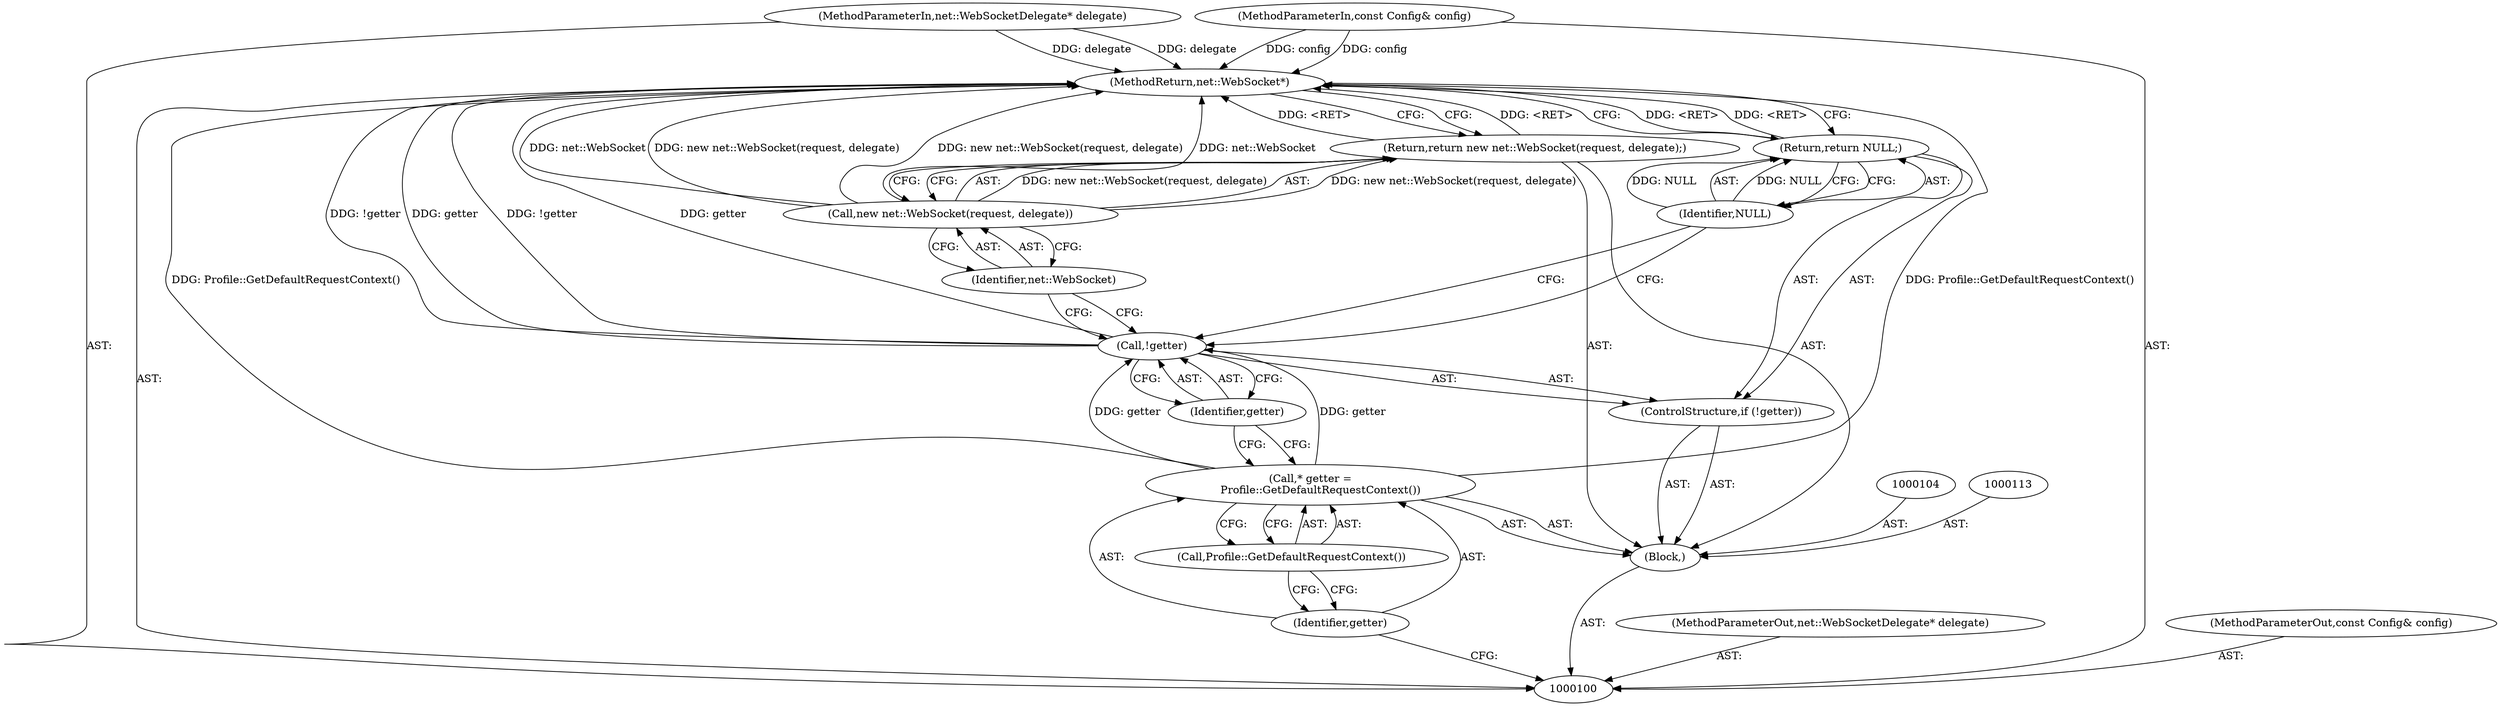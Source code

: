 digraph "0_Chrome_511d0a0a31a54e0cc0f15cb1b977dc9f9b20f0d3" {
"1000117" [label="(MethodReturn,net::WebSocket*)"];
"1000115" [label="(Call,new net::WebSocket(request, delegate))"];
"1000116" [label="(Identifier,net::WebSocket)"];
"1000114" [label="(Return,return new net::WebSocket(request, delegate);)"];
"1000102" [label="(MethodParameterIn,net::WebSocketDelegate* delegate)"];
"1000143" [label="(MethodParameterOut,net::WebSocketDelegate* delegate)"];
"1000101" [label="(MethodParameterIn,const Config& config)"];
"1000142" [label="(MethodParameterOut,const Config& config)"];
"1000103" [label="(Block,)"];
"1000105" [label="(Call,* getter =\n      Profile::GetDefaultRequestContext())"];
"1000106" [label="(Identifier,getter)"];
"1000107" [label="(Call,Profile::GetDefaultRequestContext())"];
"1000108" [label="(ControlStructure,if (!getter))"];
"1000109" [label="(Call,!getter)"];
"1000110" [label="(Identifier,getter)"];
"1000112" [label="(Identifier,NULL)"];
"1000111" [label="(Return,return NULL;)"];
"1000117" -> "1000100"  [label="AST: "];
"1000117" -> "1000111"  [label="CFG: "];
"1000117" -> "1000114"  [label="CFG: "];
"1000111" -> "1000117"  [label="DDG: <RET>"];
"1000105" -> "1000117"  [label="DDG: Profile::GetDefaultRequestContext()"];
"1000115" -> "1000117"  [label="DDG: new net::WebSocket(request, delegate)"];
"1000115" -> "1000117"  [label="DDG: net::WebSocket"];
"1000102" -> "1000117"  [label="DDG: delegate"];
"1000109" -> "1000117"  [label="DDG: !getter"];
"1000109" -> "1000117"  [label="DDG: getter"];
"1000101" -> "1000117"  [label="DDG: config"];
"1000114" -> "1000117"  [label="DDG: <RET>"];
"1000115" -> "1000114"  [label="AST: "];
"1000115" -> "1000116"  [label="CFG: "];
"1000116" -> "1000115"  [label="AST: "];
"1000114" -> "1000115"  [label="CFG: "];
"1000115" -> "1000117"  [label="DDG: new net::WebSocket(request, delegate)"];
"1000115" -> "1000117"  [label="DDG: net::WebSocket"];
"1000115" -> "1000114"  [label="DDG: new net::WebSocket(request, delegate)"];
"1000116" -> "1000115"  [label="AST: "];
"1000116" -> "1000109"  [label="CFG: "];
"1000115" -> "1000116"  [label="CFG: "];
"1000114" -> "1000103"  [label="AST: "];
"1000114" -> "1000115"  [label="CFG: "];
"1000115" -> "1000114"  [label="AST: "];
"1000117" -> "1000114"  [label="CFG: "];
"1000114" -> "1000117"  [label="DDG: <RET>"];
"1000115" -> "1000114"  [label="DDG: new net::WebSocket(request, delegate)"];
"1000102" -> "1000100"  [label="AST: "];
"1000102" -> "1000117"  [label="DDG: delegate"];
"1000143" -> "1000100"  [label="AST: "];
"1000101" -> "1000100"  [label="AST: "];
"1000101" -> "1000117"  [label="DDG: config"];
"1000142" -> "1000100"  [label="AST: "];
"1000103" -> "1000100"  [label="AST: "];
"1000104" -> "1000103"  [label="AST: "];
"1000105" -> "1000103"  [label="AST: "];
"1000108" -> "1000103"  [label="AST: "];
"1000113" -> "1000103"  [label="AST: "];
"1000114" -> "1000103"  [label="AST: "];
"1000105" -> "1000103"  [label="AST: "];
"1000105" -> "1000107"  [label="CFG: "];
"1000106" -> "1000105"  [label="AST: "];
"1000107" -> "1000105"  [label="AST: "];
"1000110" -> "1000105"  [label="CFG: "];
"1000105" -> "1000117"  [label="DDG: Profile::GetDefaultRequestContext()"];
"1000105" -> "1000109"  [label="DDG: getter"];
"1000106" -> "1000105"  [label="AST: "];
"1000106" -> "1000100"  [label="CFG: "];
"1000107" -> "1000106"  [label="CFG: "];
"1000107" -> "1000105"  [label="AST: "];
"1000107" -> "1000106"  [label="CFG: "];
"1000105" -> "1000107"  [label="CFG: "];
"1000108" -> "1000103"  [label="AST: "];
"1000109" -> "1000108"  [label="AST: "];
"1000111" -> "1000108"  [label="AST: "];
"1000109" -> "1000108"  [label="AST: "];
"1000109" -> "1000110"  [label="CFG: "];
"1000110" -> "1000109"  [label="AST: "];
"1000112" -> "1000109"  [label="CFG: "];
"1000116" -> "1000109"  [label="CFG: "];
"1000109" -> "1000117"  [label="DDG: !getter"];
"1000109" -> "1000117"  [label="DDG: getter"];
"1000105" -> "1000109"  [label="DDG: getter"];
"1000110" -> "1000109"  [label="AST: "];
"1000110" -> "1000105"  [label="CFG: "];
"1000109" -> "1000110"  [label="CFG: "];
"1000112" -> "1000111"  [label="AST: "];
"1000112" -> "1000109"  [label="CFG: "];
"1000111" -> "1000112"  [label="CFG: "];
"1000112" -> "1000111"  [label="DDG: NULL"];
"1000111" -> "1000108"  [label="AST: "];
"1000111" -> "1000112"  [label="CFG: "];
"1000112" -> "1000111"  [label="AST: "];
"1000117" -> "1000111"  [label="CFG: "];
"1000111" -> "1000117"  [label="DDG: <RET>"];
"1000112" -> "1000111"  [label="DDG: NULL"];
}
